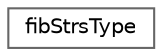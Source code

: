 digraph "Graphical Class Hierarchy"
{
 // LATEX_PDF_SIZE
  bgcolor="transparent";
  edge [fontname=Helvetica,fontsize=10,labelfontname=Helvetica,labelfontsize=10];
  node [fontname=Helvetica,fontsize=10,shape=box,height=0.2,width=0.4];
  rankdir="LR";
  Node0 [id="Node000000",label="fibStrsType",height=0.2,width=0.4,color="grey40", fillcolor="white", style="filled",URL="$classfib_strs_type.html",tooltip=" "];
}
